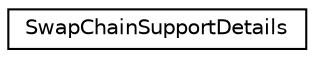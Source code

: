 digraph "Graphical Class Hierarchy"
{
 // LATEX_PDF_SIZE
  edge [fontname="Helvetica",fontsize="10",labelfontname="Helvetica",labelfontsize="10"];
  node [fontname="Helvetica",fontsize="10",shape=record];
  rankdir="LR";
  Node0 [label="SwapChainSupportDetails",height=0.2,width=0.4,color="black", fillcolor="white", style="filled",URL="$structSwapChainSupportDetails.html",tooltip=" "];
}
